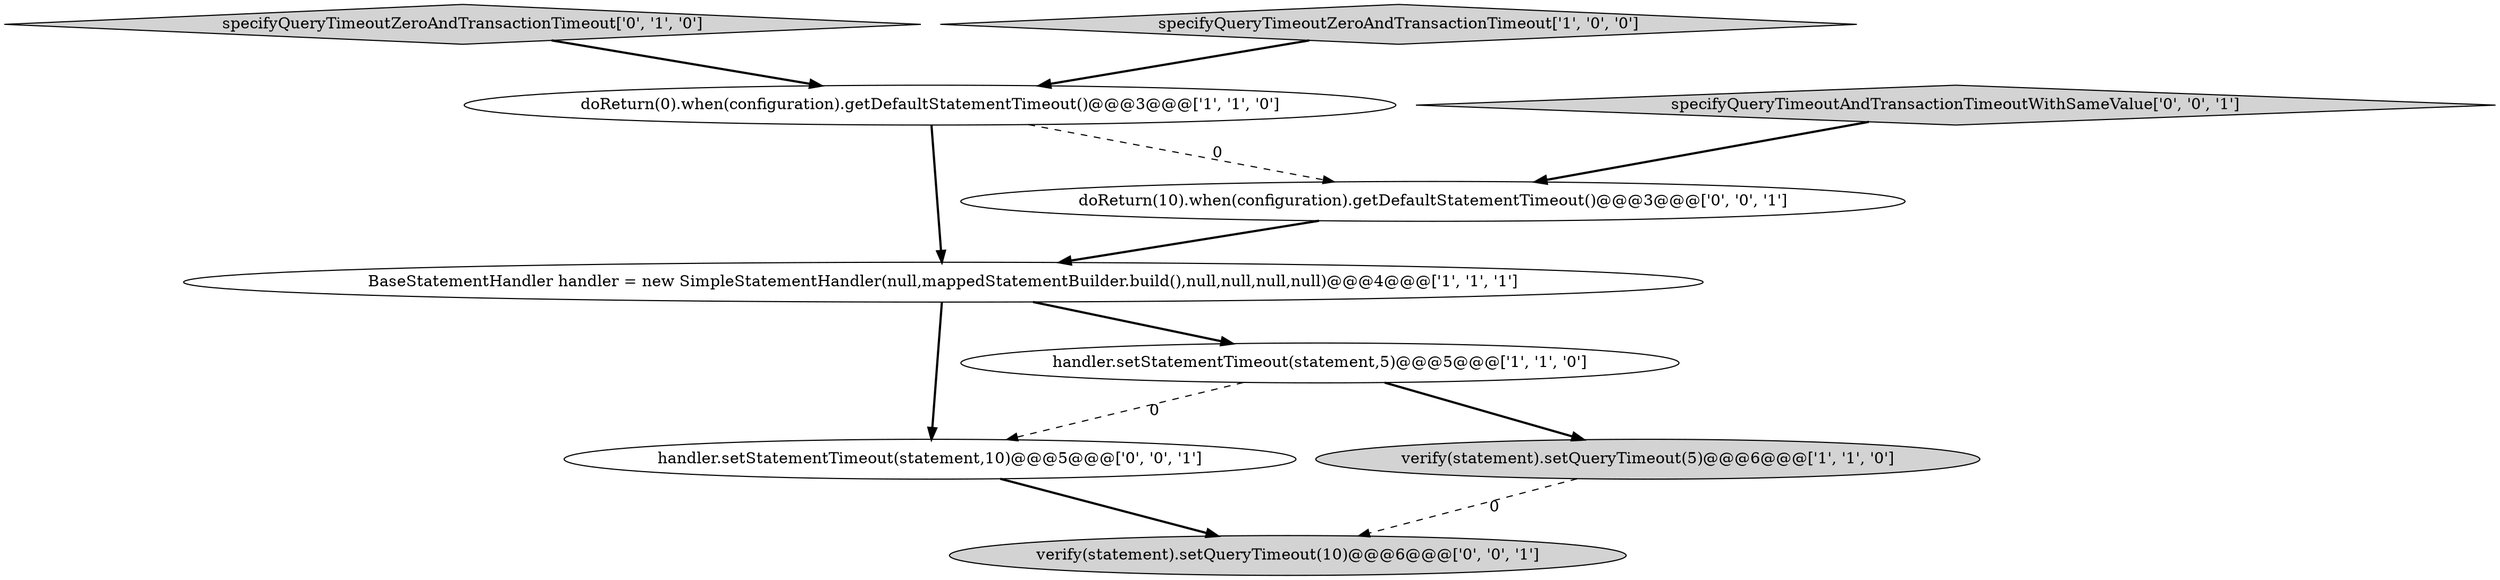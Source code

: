digraph {
8 [style = filled, label = "handler.setStatementTimeout(statement,10)@@@5@@@['0', '0', '1']", fillcolor = white, shape = ellipse image = "AAA0AAABBB3BBB"];
9 [style = filled, label = "verify(statement).setQueryTimeout(10)@@@6@@@['0', '0', '1']", fillcolor = lightgray, shape = ellipse image = "AAA0AAABBB3BBB"];
2 [style = filled, label = "verify(statement).setQueryTimeout(5)@@@6@@@['1', '1', '0']", fillcolor = lightgray, shape = ellipse image = "AAA0AAABBB1BBB"];
7 [style = filled, label = "doReturn(10).when(configuration).getDefaultStatementTimeout()@@@3@@@['0', '0', '1']", fillcolor = white, shape = ellipse image = "AAA0AAABBB3BBB"];
0 [style = filled, label = "BaseStatementHandler handler = new SimpleStatementHandler(null,mappedStatementBuilder.build(),null,null,null,null)@@@4@@@['1', '1', '1']", fillcolor = white, shape = ellipse image = "AAA0AAABBB1BBB"];
5 [style = filled, label = "specifyQueryTimeoutZeroAndTransactionTimeout['0', '1', '0']", fillcolor = lightgray, shape = diamond image = "AAA0AAABBB2BBB"];
4 [style = filled, label = "doReturn(0).when(configuration).getDefaultStatementTimeout()@@@3@@@['1', '1', '0']", fillcolor = white, shape = ellipse image = "AAA0AAABBB1BBB"];
1 [style = filled, label = "handler.setStatementTimeout(statement,5)@@@5@@@['1', '1', '0']", fillcolor = white, shape = ellipse image = "AAA0AAABBB1BBB"];
3 [style = filled, label = "specifyQueryTimeoutZeroAndTransactionTimeout['1', '0', '0']", fillcolor = lightgray, shape = diamond image = "AAA0AAABBB1BBB"];
6 [style = filled, label = "specifyQueryTimeoutAndTransactionTimeoutWithSameValue['0', '0', '1']", fillcolor = lightgray, shape = diamond image = "AAA0AAABBB3BBB"];
1->8 [style = dashed, label="0"];
1->2 [style = bold, label=""];
7->0 [style = bold, label=""];
6->7 [style = bold, label=""];
2->9 [style = dashed, label="0"];
4->7 [style = dashed, label="0"];
3->4 [style = bold, label=""];
0->1 [style = bold, label=""];
5->4 [style = bold, label=""];
4->0 [style = bold, label=""];
0->8 [style = bold, label=""];
8->9 [style = bold, label=""];
}
